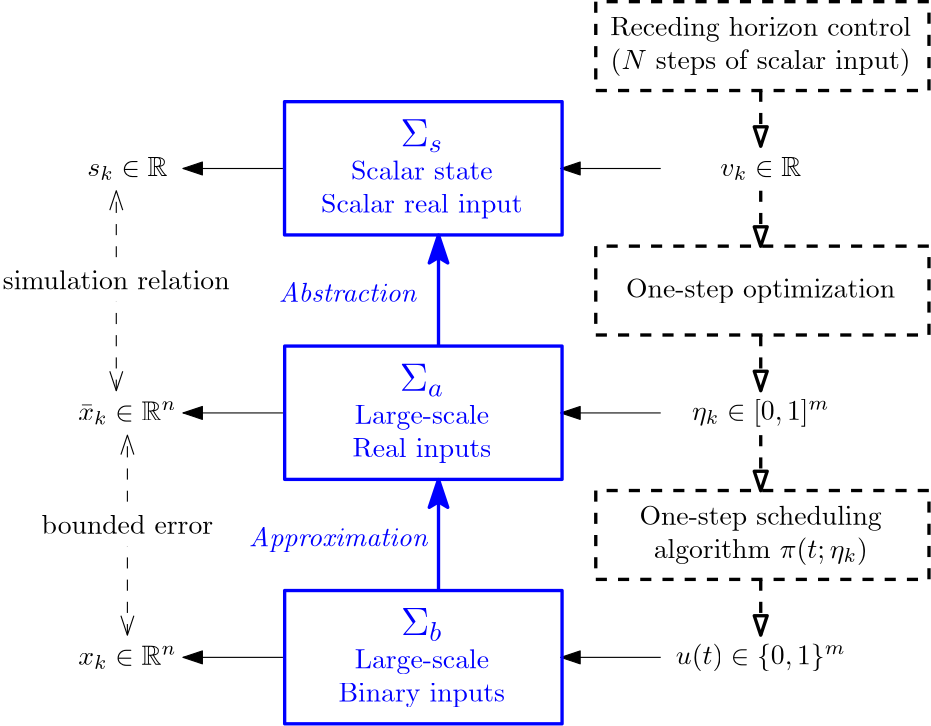 <?xml version="1.0"?>
<!DOCTYPE ipe SYSTEM "ipe.dtd">
<ipe version="70005" creator="Ipe 7.1.5">
<info created="D:20141119185115" modified="D:20150327221159"/>
<preamble>\usepackage{amssymb}</preamble>
<ipestyle name="basic">
<symbol name="arrow/arc(spx)">
<path stroke="sym-stroke" fill="sym-stroke" pen="sym-pen">
0 0 m
-1 0.333 l
-1 -0.333 l
h
</path>
</symbol>
<symbol name="arrow/farc(spx)">
<path stroke="sym-stroke" fill="white" pen="sym-pen">
0 0 m
-1 0.333 l
-1 -0.333 l
h
</path>
</symbol>
<symbol name="mark/circle(sx)" transformations="translations">
<path fill="sym-stroke">
0.6 0 0 0.6 0 0 e
0.4 0 0 0.4 0 0 e
</path>
</symbol>
<symbol name="mark/disk(sx)" transformations="translations">
<path fill="sym-stroke">
0.6 0 0 0.6 0 0 e
</path>
</symbol>
<symbol name="mark/fdisk(sfx)" transformations="translations">
<group>
<path fill="sym-fill">
0.5 0 0 0.5 0 0 e
</path>
<path fill="sym-stroke" fillrule="eofill">
0.6 0 0 0.6 0 0 e
0.4 0 0 0.4 0 0 e
</path>
</group>
</symbol>
<symbol name="mark/box(sx)" transformations="translations">
<path fill="sym-stroke" fillrule="eofill">
-0.6 -0.6 m
0.6 -0.6 l
0.6 0.6 l
-0.6 0.6 l
h
-0.4 -0.4 m
0.4 -0.4 l
0.4 0.4 l
-0.4 0.4 l
h
</path>
</symbol>
<symbol name="mark/square(sx)" transformations="translations">
<path fill="sym-stroke">
-0.6 -0.6 m
0.6 -0.6 l
0.6 0.6 l
-0.6 0.6 l
h
</path>
</symbol>
<symbol name="mark/fsquare(sfx)" transformations="translations">
<group>
<path fill="sym-fill">
-0.5 -0.5 m
0.5 -0.5 l
0.5 0.5 l
-0.5 0.5 l
h
</path>
<path fill="sym-stroke" fillrule="eofill">
-0.6 -0.6 m
0.6 -0.6 l
0.6 0.6 l
-0.6 0.6 l
h
-0.4 -0.4 m
0.4 -0.4 l
0.4 0.4 l
-0.4 0.4 l
h
</path>
</group>
</symbol>
<symbol name="mark/cross(sx)" transformations="translations">
<group>
<path fill="sym-stroke">
-0.43 -0.57 m
0.57 0.43 l
0.43 0.57 l
-0.57 -0.43 l
h
</path>
<path fill="sym-stroke">
-0.43 0.57 m
0.57 -0.43 l
0.43 -0.57 l
-0.57 0.43 l
h
</path>
</group>
</symbol>
<symbol name="arrow/fnormal(spx)">
<path stroke="sym-stroke" fill="white" pen="sym-pen">
0 0 m
-1 0.333 l
-1 -0.333 l
h
</path>
</symbol>
<symbol name="arrow/pointed(spx)">
<path stroke="sym-stroke" fill="sym-stroke" pen="sym-pen">
0 0 m
-1 0.333 l
-0.8 0 l
-1 -0.333 l
h
</path>
</symbol>
<symbol name="arrow/fpointed(spx)">
<path stroke="sym-stroke" fill="white" pen="sym-pen">
0 0 m
-1 0.333 l
-0.8 0 l
-1 -0.333 l
h
</path>
</symbol>
<symbol name="arrow/linear(spx)">
<path stroke="sym-stroke" pen="sym-pen">
-1 0.333 m
0 0 l
-1 -0.333 l
</path>
</symbol>
<symbol name="arrow/fdouble(spx)">
<path stroke="sym-stroke" fill="white" pen="sym-pen">
0 0 m
-1 0.333 l
-1 -0.333 l
h
-1 0 m
-2 0.333 l
-2 -0.333 l
h
</path>
</symbol>
<symbol name="arrow/double(spx)">
<path stroke="sym-stroke" fill="sym-stroke" pen="sym-pen">
0 0 m
-1 0.333 l
-1 -0.333 l
h
-1 0 m
-2 0.333 l
-2 -0.333 l
h
</path>
</symbol>
<pen name="heavier" value="0.8"/>
<pen name="fat" value="1.2"/>
<pen name="ultrafat" value="2"/>
<symbolsize name="large" value="5"/>
<symbolsize name="small" value="2"/>
<symbolsize name="tiny" value="1.1"/>
<arrowsize name="large" value="10"/>
<arrowsize name="small" value="5"/>
<arrowsize name="tiny" value="3"/>
<color name="red" value="1 0 0"/>
<color name="green" value="0 1 0"/>
<color name="blue" value="0 0 1"/>
<color name="yellow" value="1 1 0"/>
<color name="orange" value="1 0.647 0"/>
<color name="gold" value="1 0.843 0"/>
<color name="purple" value="0.627 0.125 0.941"/>
<color name="gray" value="0.745"/>
<color name="brown" value="0.647 0.165 0.165"/>
<color name="navy" value="0 0 0.502"/>
<color name="pink" value="1 0.753 0.796"/>
<color name="seagreen" value="0.18 0.545 0.341"/>
<color name="turquoise" value="0.251 0.878 0.816"/>
<color name="violet" value="0.933 0.51 0.933"/>
<color name="darkblue" value="0 0 0.545"/>
<color name="darkcyan" value="0 0.545 0.545"/>
<color name="darkgray" value="0.663"/>
<color name="darkgreen" value="0 0.392 0"/>
<color name="darkmagenta" value="0.545 0 0.545"/>
<color name="darkorange" value="1 0.549 0"/>
<color name="darkred" value="0.545 0 0"/>
<color name="lightblue" value="0.678 0.847 0.902"/>
<color name="lightcyan" value="0.878 1 1"/>
<color name="lightgray" value="0.827"/>
<color name="lightgreen" value="0.565 0.933 0.565"/>
<color name="lightyellow" value="1 1 0.878"/>
<dashstyle name="dashed" value="[4] 0"/>
<dashstyle name="dotted" value="[1 3] 0"/>
<dashstyle name="dash dotted" value="[4 2 1 2] 0"/>
<dashstyle name="dash dot dotted" value="[4 2 1 2 1 2] 0"/>
<textsize name="large" value="\large"/>
<textsize name="Large" value="\Large"/>
<textsize name="LARGE" value="\LARGE"/>
<textsize name="huge" value="\huge"/>
<textsize name="Huge" value="\Huge"/>
<textsize name="small" value="\small"/>
<textsize name="footnote" value="\footnotesize"/>
<textsize name="tiny" value="\tiny"/>
<textstyle name="center" begin="\begin{center}" end="\end{center}"/>
<textstyle name="itemize" begin="\begin{itemize}" end="\end{itemize}"/>
<textstyle name="item" begin="\begin{itemize}\item{}" end="\end{itemize}"/>
<gridsize name="4 pts" value="4"/>
<gridsize name="8 pts (~3 mm)" value="8"/>
<gridsize name="16 pts (~6 mm)" value="16"/>
<gridsize name="32 pts (~12 mm)" value="32"/>
<gridsize name="10 pts (~3.5 mm)" value="10"/>
<gridsize name="20 pts (~7 mm)" value="20"/>
<gridsize name="14 pts (~5 mm)" value="14"/>
<gridsize name="28 pts (~10 mm)" value="28"/>
<gridsize name="56 pts (~20 mm)" value="56"/>
<anglesize name="90 deg" value="90"/>
<anglesize name="60 deg" value="60"/>
<anglesize name="45 deg" value="45"/>
<anglesize name="30 deg" value="30"/>
<anglesize name="22.5 deg" value="22.5"/>
<tiling name="falling" angle="-60" step="4" width="1"/>
<tiling name="rising" angle="30" step="4" width="1"/>
</ipestyle>
<page>
<layer name="alpha"/>
<view layers="alpha" active="alpha"/>
<path layer="alpha" matrix="1 0 0 1 -8 0" stroke="blue" fill="white" pen="fat" arrow="pointed/large">
240 568 m
240 608 l
</path>
<path matrix="1 0 0 1 -8 88" stroke="blue" fill="white" pen="fat" arrow="pointed/large">
240 568 m
240 608 l
</path>
<path stroke="black" fill="white" arrow="normal/normal">
176 544 m
140 544 l
</path>
<path stroke="black" fill="white" arrow="normal/normal">
176 632 m
140 632 l
</path>
<path stroke="black" fill="white" arrow="normal/normal">
176 720 m
140 720 l
</path>
<path stroke="black" fill="white" arrow="normal/normal">
312 720 m
276 720 l
</path>
<path stroke="black" fill="white" arrow="normal/normal">
312 632 m
276 632 l
</path>
<path stroke="black" fill="white" arrow="normal/normal">
312 544 m
276 544 l
</path>
<text matrix="0.5 0 0 1 148 0" transformations="translations" pos="160 584" stroke="blue" type="label" width="64.347" height="6.815" depth="1.93" halign="right" valign="baseline">\itshape Approximation</text>
<text matrix="1 0 0 1 64 88" transformations="translations" pos="160 584" stroke="blue" type="label" width="49.542" height="6.918" depth="0" halign="right" valign="baseline">\itshape Abstraction</text>
<text matrix="1 0 0 1 8 0" transformations="translations" pos="112 544" stroke="black" type="label" width="35.39" height="6.868" depth="1.49" halign="center" valign="center">$x_k \in \mathbb{R}^n$</text>
<text matrix="1 0 0 1 8 88" transformations="translations" pos="112 544" stroke="black" type="label" width="35.39" height="6.868" depth="1.49" halign="center" valign="center">$\bar{x}_k \in \mathbb{R}^n$</text>
<text matrix="1 0 0 1 8 176" transformations="translations" pos="112 544" stroke="black" type="label" width="28.943" height="6.868" depth="1.49" halign="center" valign="center">$s_k \in \mathbb{R}$</text>
<text matrix="1 0 0 1 236 0" transformations="translations" pos="112 544" stroke="black" type="label" width="61.147" height="7.473" depth="2.49" halign="center" valign="center">$u(t) \in \{0,1\}^m$</text>
<group matrix="1 0 0 1 16 0">
<path stroke="black" dash="dashed" arrow="linear/normal" rarrow="linear/normal">
104 552 m
104 624 l
</path>
<path matrix="1 0 0 2 0 -592" fill="white">
72 596 m
72 588 l
136 588 l
136 596 l
h
</path>
<text transformations="translations" pos="104 592" stroke="black" type="label" width="61.796" height="6.918" depth="0" halign="center" valign="center">bounded error</text>
</group>
<group matrix="1 0 0 1 12 0">
<path stroke="black" dash="dashed" arrow="linear/normal" rarrow="linear/normal">
104 640 m
104 712 l
</path>
<path matrix="1 0 0 2 0 -504" fill="white">
72 596 m
72 588 l
136 588 l
136 596 l
h
</path>
<text matrix="1 0 0 1 0 88" transformations="translations" pos="104 592" stroke="black" type="label" width="81.722" height="6.918" depth="0" halign="center" valign="center">simulation relation</text>
</group>
<text matrix="1 0 0 1 236 88" transformations="translations" pos="112 544" stroke="black" type="label" width="49.518" height="7.473" depth="2.49" halign="center" valign="center">$\eta_k \in [0,1]^m$</text>
<text matrix="1 0 0 1 236 176" transformations="translations" pos="112 544" stroke="black" type="label" width="29.103" height="6.868" depth="1.49" halign="center" valign="center">$v_k \in \mathbb{R}$</text>
<group matrix="1 0 0 1 -48 4">
<path matrix="0.937198 0 0 0.399878 201.659 468.949" stroke="black" dash="dashed" pen="fat">
144 768 m
144 688 l
272 688 l
272 768 l
h
</path>
<text matrix="1 0 0 1 144 104" transformations="translations" pos="192 656" stroke="black" type="minipage" width="120" height="13.164" depth="8.2" valign="center" style="center">Receding horizon control\\
($N$ steps of scalar input)</text>
</group>
<group matrix="1 0 0 1 -48 4">
<path matrix="0.937198 0 0 0.399878 201.659 380.949" stroke="black" dash="dashed" pen="fat">
144 768 m
144 688 l
272 688 l
272 768 l
h
</path>
<text matrix="1 0 0 1 144 16" transformations="translations" pos="192 656" stroke="black" type="minipage" width="120" height="6.865" depth="1.88" valign="center" style="center">One-step optimization</text>
</group>
<group matrix="1 0 0 1 -48 4">
<path matrix="0.937198 0 0 0.399878 201.659 292.949" stroke="black" dash="dashed" pen="fat">
144 768 m
144 688 l
272 688 l
272 768 l
h
</path>
<text matrix="1 0 0 1 144 -72" transformations="translations" pos="192 656" stroke="black" type="minipage" width="120" height="13.164" depth="8.2" valign="center" style="center">One-step scheduling algorithm $\pi(t; \eta_k)$</text>
</group>
<path matrix="1 0 0 1 -52 0" stroke="black" dash="dashed" pen="fat" arrow="fnormal/normal">
400 748 m
400 728 l
</path>
<path matrix="1 0 0 1 -52 -36" stroke="black" dash="dashed" pen="fat" arrow="fnormal/normal">
400 748 m
400 728 l
</path>
<path matrix="1 0 0 1 -52 -88" stroke="black" dash="dashed" pen="fat" arrow="fnormal/normal">
400 748 m
400 728 l
</path>
<path matrix="1 0 0 1 -52 -124" stroke="black" dash="dashed" pen="fat" arrow="fnormal/normal">
400 748 m
400 728 l
</path>
<path matrix="1 0 0 1 -52 -176" stroke="black" dash="dashed" pen="fat" arrow="fnormal/normal">
400 748 m
400 728 l
</path>
<group>
<path matrix="0.780676 0 0 0.599813 64.1541 283.41" stroke="blue" pen="fat">
144 768 m
144 688 l
272 688 l
272 768 l
h
</path>
<text matrix="0.862398 0 0 1 10.4197 64" transformations="translations" pos="192 656" stroke="blue" type="minipage" width="100" height="20.301" depth="15.35" valign="center" style="center">{\Large $\Sigma_s$}\\
Scalar state\\
Scalar real input</text>
</group>
<group>
<path matrix="0.780193 0 0 0.599813 64.2675 195.41" stroke="blue" pen="fat">
144 768 m
144 688 l
272 688 l
272 768 l
h
</path>
<text matrix="1 0 0 1 -16 -24" transformations="translations" pos="192 656" stroke="blue" type="minipage" width="100" height="20.301" depth="15.35" valign="center" style="center">{\Large $\Sigma_a$}\\
Large-scale\\
Real inputs</text>
</group>
<group>
<path matrix="0.780193 0 0 0.599813 64.2675 107.41" stroke="blue" pen="fat">
144 768 m
144 688 l
272 688 l
272 768 l
h
</path>
<text matrix="1 0 0 1 -16 -112" transformations="translations" pos="192 656" stroke="blue" type="minipage" width="100" height="20.301" depth="15.35" valign="center" style="center">{\Large $\Sigma_b$}\\
Large-scale\\
Binary inputs</text>
</group>
</page>
</ipe>

